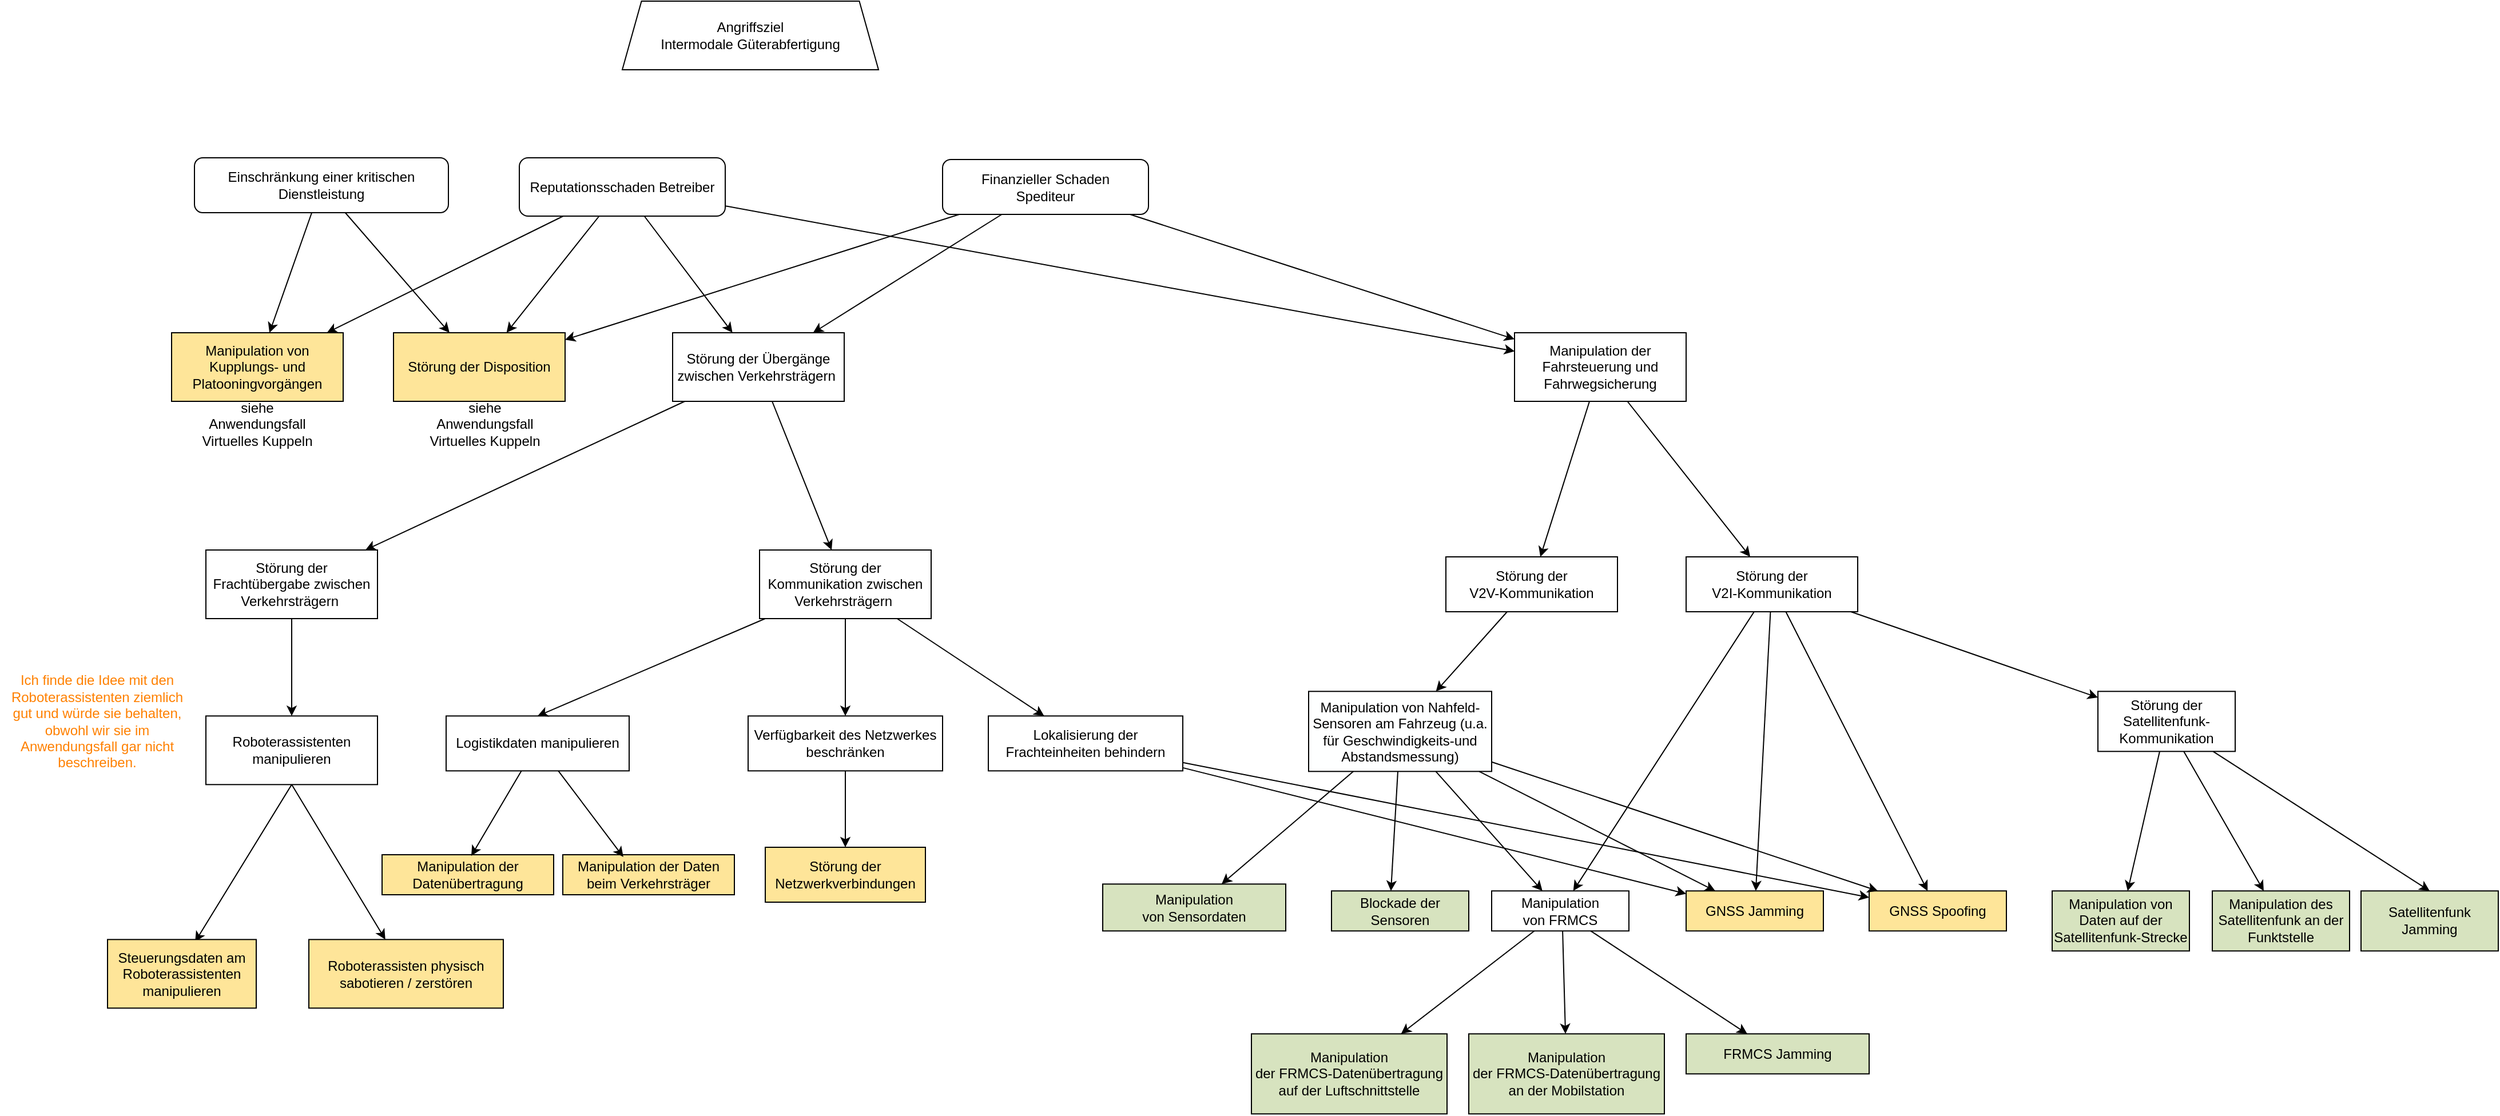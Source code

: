 <mxfile compressed="false" version="15.4.0" type="device">
  <diagram id="5mQjVeAMLh9t2EBukIg2" name="Page-1">
    <mxGraphModel dx="236" dy="816" grid="1" gridSize="10" guides="1" tooltips="1" connect="1" arrows="1" fold="1" page="1" pageScale="1" pageWidth="850" pageHeight="1100" math="0" shadow="0">
      <root>
        <mxCell id="0" />
        <mxCell id="1" parent="0" />
        <mxCell id="uPvtzUqCq0j5UhJlTc7c-1" value="Angriffsziel&#xa;Intermodale Güterabfertigung" style="whiteSpace=wrap;shape=trapezoid;size=0.075;" parent="1" vertex="1">
          <mxGeometry x="1470" y="60" width="224" height="60" as="geometry" />
        </mxCell>
        <mxCell id="uPvtzUqCq0j5UhJlTc7c-36" value="Finanzieller Schaden&#xa;Spediteur" style="verticalAlign=middle;align=center;fillColor=#FFFFFF;gradientColor=none;labelBackgroundColor=none;rounded=1;whiteSpace=wrap;" parent="1" vertex="1">
          <mxGeometry x="1750" y="198.5" width="180" height="48" as="geometry" />
        </mxCell>
        <mxCell id="23QAtZuuFXu5DVPB2mr8-3" style="rounded=0;orthogonalLoop=1;jettySize=auto;" parent="1" source="uPvtzUqCq0j5UhJlTc7c-37" target="R6WVVmCsbirwpY2aszBr-12" edge="1">
          <mxGeometry relative="1" as="geometry" />
        </mxCell>
        <mxCell id="uPvtzUqCq0j5UhJlTc7c-37" value="Reputationsschaden Betreiber" style="verticalAlign=middle;align=center;fillColor=#FFFFFF;gradientColor=none;labelBackgroundColor=none;rounded=1;whiteSpace=wrap;" parent="1" vertex="1">
          <mxGeometry x="1380" y="197" width="180" height="51" as="geometry" />
        </mxCell>
        <mxCell id="ZH2xkwuACPXZ106gGI3k-2" style="rounded=0;orthogonalLoop=1;jettySize=auto;" parent="1" source="R6WVVmCsbirwpY2aszBr-9" target="R6WVVmCsbirwpY2aszBr-12" edge="1">
          <mxGeometry relative="1" as="geometry" />
        </mxCell>
        <mxCell id="R6WVVmCsbirwpY2aszBr-9" value="Einschränkung einer kritischen Dienstleistung" style="rounded=1;whiteSpace=wrap;" parent="1" vertex="1">
          <mxGeometry x="1096" y="197" width="222" height="48" as="geometry" />
        </mxCell>
        <mxCell id="R6WVVmCsbirwpY2aszBr-12" value="Manipulation von&#xa;Kupplungs- und Platooningvorgängen" style="fillColor=#fee599;whiteSpace=wrap;" parent="1" vertex="1">
          <mxGeometry x="1076" y="350" width="150" height="60" as="geometry" />
        </mxCell>
        <mxCell id="R6WVVmCsbirwpY2aszBr-13" value="siehe Anwendungsfall Virtuelles Kuppeln" style="text;strokeColor=none;fillColor=none;align=center;verticalAlign=middle;whiteSpace=wrap;rounded=0;" parent="1" vertex="1">
          <mxGeometry x="1096" y="420" width="110" height="20" as="geometry" />
        </mxCell>
        <mxCell id="R6WVVmCsbirwpY2aszBr-15" value="Störung der Disposition" style="fillColor=#fee599;whiteSpace=wrap;" parent="1" vertex="1">
          <mxGeometry x="1270" y="350" width="150" height="60" as="geometry" />
        </mxCell>
        <mxCell id="R6WVVmCsbirwpY2aszBr-17" value="siehe Anwendungsfall Virtuelles Kuppeln" style="text;strokeColor=none;fillColor=none;align=center;verticalAlign=middle;whiteSpace=wrap;rounded=0;" parent="1" vertex="1">
          <mxGeometry x="1295" y="420" width="110" height="20" as="geometry" />
        </mxCell>
        <mxCell id="R6WVVmCsbirwpY2aszBr-18" value="Störung der Übergänge zwischen Verkehrsträgern " style="whiteSpace=wrap;" parent="1" vertex="1">
          <mxGeometry x="1514" y="350" width="150" height="60" as="geometry" />
        </mxCell>
        <mxCell id="ZH2xkwuACPXZ106gGI3k-50" value="" style="edgeStyle=none;rounded=0;orthogonalLoop=1;jettySize=auto;" parent="1" source="R6WVVmCsbirwpY2aszBr-19" target="ZH2xkwuACPXZ106gGI3k-47" edge="1">
          <mxGeometry relative="1" as="geometry" />
        </mxCell>
        <mxCell id="R6WVVmCsbirwpY2aszBr-19" value="Manipulation der Fahrsteuerung und Fahrwegsicherung" style="whiteSpace=wrap;" parent="1" vertex="1">
          <mxGeometry x="2250" y="350" width="150" height="60" as="geometry" />
        </mxCell>
        <mxCell id="23QAtZuuFXu5DVPB2mr8-6" style="edgeStyle=none;rounded=0;orthogonalLoop=1;jettySize=auto;" parent="1" source="R6WVVmCsbirwpY2aszBr-20" target="23QAtZuuFXu5DVPB2mr8-5" edge="1">
          <mxGeometry relative="1" as="geometry" />
        </mxCell>
        <mxCell id="R6WVVmCsbirwpY2aszBr-20" value="Störung der Kommunikation zwischen Verkehrsträgern " style="whiteSpace=wrap;" parent="1" vertex="1">
          <mxGeometry x="1590" y="540" width="150" height="60" as="geometry" />
        </mxCell>
        <mxCell id="23QAtZuuFXu5DVPB2mr8-4" style="edgeStyle=none;rounded=0;orthogonalLoop=1;jettySize=auto;" parent="1" source="R6WVVmCsbirwpY2aszBr-21" target="ZH2xkwuACPXZ106gGI3k-35" edge="1">
          <mxGeometry relative="1" as="geometry" />
        </mxCell>
        <mxCell id="R6WVVmCsbirwpY2aszBr-21" value="Störung der Frachtübergabe zwischen Verkehrsträgern " style="whiteSpace=wrap;" parent="1" vertex="1">
          <mxGeometry x="1106" y="540" width="150" height="60" as="geometry" />
        </mxCell>
        <mxCell id="ZH2xkwuACPXZ106gGI3k-16" value="" style="endArrow=classic;" parent="1" source="uPvtzUqCq0j5UhJlTc7c-37" target="R6WVVmCsbirwpY2aszBr-18" edge="1">
          <mxGeometry width="50" height="50" relative="1" as="geometry">
            <mxPoint x="1447" y="250" as="sourcePoint" />
            <mxPoint x="1580" y="230" as="targetPoint" />
          </mxGeometry>
        </mxCell>
        <mxCell id="ZH2xkwuACPXZ106gGI3k-17" value="" style="endArrow=classic;" parent="1" source="uPvtzUqCq0j5UhJlTc7c-37" target="R6WVVmCsbirwpY2aszBr-15" edge="1">
          <mxGeometry width="50" height="50" relative="1" as="geometry">
            <mxPoint x="1440" y="251" as="sourcePoint" />
            <mxPoint x="1490" y="201" as="targetPoint" />
          </mxGeometry>
        </mxCell>
        <mxCell id="ZH2xkwuACPXZ106gGI3k-19" value="" style="endArrow=classic;" parent="1" source="R6WVVmCsbirwpY2aszBr-9" target="R6WVVmCsbirwpY2aszBr-15" edge="1">
          <mxGeometry width="50" height="50" relative="1" as="geometry">
            <mxPoint x="1150" y="251" as="sourcePoint" />
            <mxPoint x="1200" y="201" as="targetPoint" />
            <Array as="points" />
          </mxGeometry>
        </mxCell>
        <mxCell id="ZH2xkwuACPXZ106gGI3k-20" value="" style="endArrow=classic;" parent="1" source="uPvtzUqCq0j5UhJlTc7c-36" target="R6WVVmCsbirwpY2aszBr-18" edge="1">
          <mxGeometry width="50" height="50" relative="1" as="geometry">
            <mxPoint x="1660" y="420" as="sourcePoint" />
            <mxPoint x="1710" y="370" as="targetPoint" />
          </mxGeometry>
        </mxCell>
        <mxCell id="ZH2xkwuACPXZ106gGI3k-21" value="" style="endArrow=classic;" parent="1" source="uPvtzUqCq0j5UhJlTc7c-36" target="R6WVVmCsbirwpY2aszBr-19" edge="1">
          <mxGeometry width="50" height="50" relative="1" as="geometry">
            <mxPoint x="1790" y="301" as="sourcePoint" />
            <mxPoint x="1840" y="251" as="targetPoint" />
          </mxGeometry>
        </mxCell>
        <mxCell id="ZH2xkwuACPXZ106gGI3k-25" value="" style="endArrow=classic;" parent="1" source="uPvtzUqCq0j5UhJlTc7c-37" target="R6WVVmCsbirwpY2aszBr-19" edge="1">
          <mxGeometry width="50" height="50" relative="1" as="geometry">
            <mxPoint x="1440" y="249" as="sourcePoint" />
            <mxPoint x="1490" y="199" as="targetPoint" />
          </mxGeometry>
        </mxCell>
        <mxCell id="ZH2xkwuACPXZ106gGI3k-26" value="" style="endArrow=classic;" parent="1" source="R6WVVmCsbirwpY2aszBr-18" target="R6WVVmCsbirwpY2aszBr-20" edge="1">
          <mxGeometry width="50" height="50" relative="1" as="geometry">
            <mxPoint x="1660" y="420" as="sourcePoint" />
            <mxPoint x="1710" y="370" as="targetPoint" />
          </mxGeometry>
        </mxCell>
        <mxCell id="ZH2xkwuACPXZ106gGI3k-27" value="" style="endArrow=classic;" parent="1" source="R6WVVmCsbirwpY2aszBr-18" target="R6WVVmCsbirwpY2aszBr-21" edge="1">
          <mxGeometry width="50" height="50" relative="1" as="geometry">
            <mxPoint x="1660" y="420" as="sourcePoint" />
            <mxPoint x="1710" y="370" as="targetPoint" />
          </mxGeometry>
        </mxCell>
        <mxCell id="ZH2xkwuACPXZ106gGI3k-29" value="Roboterassisten physisch sabotieren / zerstören" style="verticalAlign=middle;align=center;labelBackgroundColor=none;rounded=0;whiteSpace=wrap;fillColor=#FEE599;" parent="1" vertex="1">
          <mxGeometry x="1196" y="880.66" width="170" height="60" as="geometry" />
        </mxCell>
        <mxCell id="ZH2xkwuACPXZ106gGI3k-30" value="" style="endArrow=classic;fontColor=#FEE599;startArrow=none;startFill=0;endFill=1;entryX=0.589;entryY=0.033;entryDx=0;entryDy=0;entryPerimeter=0;exitX=0.5;exitY=1;exitDx=0;exitDy=0;" parent="1" source="ZH2xkwuACPXZ106gGI3k-35" target="ZH2xkwuACPXZ106gGI3k-33" edge="1">
          <mxGeometry width="50" height="50" relative="1" as="geometry">
            <mxPoint x="2005" y="733.16" as="sourcePoint" />
            <mxPoint x="1910" y="780.16" as="targetPoint" />
          </mxGeometry>
        </mxCell>
        <mxCell id="ZH2xkwuACPXZ106gGI3k-31" value="" style="endArrow=classic;fontColor=#FEE599;startArrow=none;startFill=0;endFill=1;exitX=0.5;exitY=1;exitDx=0;exitDy=0;" parent="1" source="ZH2xkwuACPXZ106gGI3k-35" target="ZH2xkwuACPXZ106gGI3k-29" edge="1">
          <mxGeometry width="50" height="50" relative="1" as="geometry">
            <mxPoint x="2036.775" y="711.16" as="sourcePoint" />
            <mxPoint x="2159.69" y="763.16" as="targetPoint" />
          </mxGeometry>
        </mxCell>
        <mxCell id="ZH2xkwuACPXZ106gGI3k-33" value="Steuerungsdaten am Roboterassistenten manipulieren" style="verticalAlign=middle;align=center;labelBackgroundColor=none;rounded=0;whiteSpace=wrap;fillColor=#FEE599;" parent="1" vertex="1">
          <mxGeometry x="1020" y="880.66" width="130" height="60" as="geometry" />
        </mxCell>
        <mxCell id="ZH2xkwuACPXZ106gGI3k-35" value="Roboterassistenten manipulieren" style="whiteSpace=wrap;" parent="1" vertex="1">
          <mxGeometry x="1106" y="685.16" width="150" height="60" as="geometry" />
        </mxCell>
        <mxCell id="ZH2xkwuACPXZ106gGI3k-37" value="" style="endArrow=classic;" parent="1" source="uPvtzUqCq0j5UhJlTc7c-36" target="R6WVVmCsbirwpY2aszBr-15" edge="1">
          <mxGeometry width="50" height="50" relative="1" as="geometry">
            <mxPoint x="1790" y="248" as="sourcePoint" />
            <mxPoint x="1369" y="346" as="targetPoint" />
          </mxGeometry>
        </mxCell>
        <mxCell id="ZH2xkwuACPXZ106gGI3k-40" value="Manipulation von Nahfeld-Sensoren am Fahrzeug (u.a. für Geschwindigkeits-und Abstandsmessung)" style="verticalAlign=middle;align=center;gradientColor=none;labelBackgroundColor=none;rounded=0;whiteSpace=wrap;fillColor=#FEFFFF;" parent="1" vertex="1">
          <mxGeometry x="2070" y="663.66" width="160" height="70" as="geometry" />
        </mxCell>
        <mxCell id="ZH2xkwuACPXZ106gGI3k-41" value="Manipulation&#xa;von Sensordaten" style="verticalAlign=middle;align=center;gradientColor=none;labelBackgroundColor=none;rounded=0;whiteSpace=wrap;fillColor=#D7E3BF;" parent="1" vertex="1">
          <mxGeometry x="1890" y="832.16" width="160" height="41" as="geometry" />
        </mxCell>
        <mxCell id="ZH2xkwuACPXZ106gGI3k-42" value="Blockade der&#xa;Sensoren" style="verticalAlign=middle;align=center;gradientColor=none;labelBackgroundColor=none;rounded=0;whiteSpace=wrap;fillColor=#D7E3BF;" parent="1" vertex="1">
          <mxGeometry x="2090" y="838.16" width="120" height="35" as="geometry" />
        </mxCell>
        <mxCell id="ZH2xkwuACPXZ106gGI3k-44" value="" style="endArrow=classic;" parent="1" source="ZH2xkwuACPXZ106gGI3k-40" target="ZH2xkwuACPXZ106gGI3k-41" edge="1">
          <mxGeometry width="50" height="50" relative="1" as="geometry">
            <mxPoint x="1990" y="633.16" as="sourcePoint" />
            <mxPoint x="2040" y="583.16" as="targetPoint" />
          </mxGeometry>
        </mxCell>
        <mxCell id="ZH2xkwuACPXZ106gGI3k-46" value="" style="endArrow=classic;entryX=0.433;entryY=0;entryDx=0;entryDy=0;entryPerimeter=0;" parent="1" source="ZH2xkwuACPXZ106gGI3k-40" target="ZH2xkwuACPXZ106gGI3k-42" edge="1">
          <mxGeometry width="50" height="50" relative="1" as="geometry">
            <mxPoint x="1997" y="613.16" as="sourcePoint" />
            <mxPoint x="2090" y="693.16" as="targetPoint" />
          </mxGeometry>
        </mxCell>
        <mxCell id="ZH2xkwuACPXZ106gGI3k-47" value="Störung der&#xa;V2V-Kommunikation" style="verticalAlign=middle;align=center;fillColor=#FFFFFF;gradientColor=none;labelBackgroundColor=none;rounded=0;whiteSpace=wrap;" parent="1" vertex="1">
          <mxGeometry x="2190" y="546" width="150" height="48" as="geometry" />
        </mxCell>
        <mxCell id="ZH2xkwuACPXZ106gGI3k-51" value="" style="endArrow=classic;" parent="1" source="ZH2xkwuACPXZ106gGI3k-47" target="ZH2xkwuACPXZ106gGI3k-40" edge="1">
          <mxGeometry width="50" height="50" relative="1" as="geometry">
            <mxPoint x="2240.247" y="611.16" as="sourcePoint" />
            <mxPoint x="2080" y="563.16" as="targetPoint" />
          </mxGeometry>
        </mxCell>
        <mxCell id="ZH2xkwuACPXZ106gGI3k-52" value="GNSS Jamming" style="verticalAlign=middle;align=center;fillColor=#fee599;gradientColor=none;labelBackgroundColor=none;rounded=0;whiteSpace=wrap;" parent="1" vertex="1">
          <mxGeometry x="2400" y="838.16" width="120" height="35" as="geometry" />
        </mxCell>
        <mxCell id="ZH2xkwuACPXZ106gGI3k-53" value="GNSS Spoofing" style="verticalAlign=middle;align=center;fillColor=#fee599;gradientColor=none;labelBackgroundColor=none;rounded=0;whiteSpace=wrap;" parent="1" vertex="1">
          <mxGeometry x="2560" y="838.16" width="120" height="35" as="geometry" />
        </mxCell>
        <mxCell id="ZH2xkwuACPXZ106gGI3k-54" value="" style="endArrow=classic;" parent="1" source="ZH2xkwuACPXZ106gGI3k-40" target="ZH2xkwuACPXZ106gGI3k-52" edge="1">
          <mxGeometry width="50" height="50" relative="1" as="geometry">
            <mxPoint x="2040" y="733.16" as="sourcePoint" />
            <mxPoint x="2090" y="683.16" as="targetPoint" />
          </mxGeometry>
        </mxCell>
        <mxCell id="ZH2xkwuACPXZ106gGI3k-55" value="" style="endArrow=classic;" parent="1" source="ZH2xkwuACPXZ106gGI3k-40" target="ZH2xkwuACPXZ106gGI3k-53" edge="1">
          <mxGeometry width="50" height="50" relative="1" as="geometry">
            <mxPoint x="2060" y="733.16" as="sourcePoint" />
            <mxPoint x="2110" y="683.16" as="targetPoint" />
          </mxGeometry>
        </mxCell>
        <mxCell id="ZH2xkwuACPXZ106gGI3k-56" value="Störung der&#xa;V2I-Kommunikation" style="verticalAlign=middle;align=center;fillColor=#FFFFFF;gradientColor=none;labelBackgroundColor=none;rounded=0;whiteSpace=wrap;" parent="1" vertex="1">
          <mxGeometry x="2400" y="546" width="150" height="48" as="geometry" />
        </mxCell>
        <mxCell id="ZH2xkwuACPXZ106gGI3k-57" value="" style="endArrow=classic;" parent="1" source="R6WVVmCsbirwpY2aszBr-19" target="ZH2xkwuACPXZ106gGI3k-56" edge="1">
          <mxGeometry width="50" height="50" relative="1" as="geometry">
            <mxPoint x="2035" y="403" as="sourcePoint" />
            <mxPoint x="2090" y="350" as="targetPoint" />
          </mxGeometry>
        </mxCell>
        <mxCell id="NPFuKhv-xPipO6x-4qv1-2" style="rounded=0;orthogonalLoop=1;jettySize=auto;" parent="1" source="ZH2xkwuACPXZ106gGI3k-58" target="NPFuKhv-xPipO6x-4qv1-1" edge="1">
          <mxGeometry relative="1" as="geometry" />
        </mxCell>
        <mxCell id="ZH2xkwuACPXZ106gGI3k-58" value="Manipulation&#xa;von FRMCS" style="verticalAlign=middle;align=center;gradientColor=none;labelBackgroundColor=none;rounded=0;whiteSpace=wrap;fillColor=#FFFFFF;" parent="1" vertex="1">
          <mxGeometry x="2230" y="838.16" width="120" height="35" as="geometry" />
        </mxCell>
        <mxCell id="ZH2xkwuACPXZ106gGI3k-61" value="" style="endArrow=classic;" parent="1" source="ZH2xkwuACPXZ106gGI3k-56" target="ZH2xkwuACPXZ106gGI3k-52" edge="1">
          <mxGeometry width="50" height="50" relative="1" as="geometry">
            <mxPoint x="2459.358" y="611.16" as="sourcePoint" />
            <mxPoint x="2290" y="833.16" as="targetPoint" />
          </mxGeometry>
        </mxCell>
        <mxCell id="ZH2xkwuACPXZ106gGI3k-62" value="" style="endArrow=classic;" parent="1" source="ZH2xkwuACPXZ106gGI3k-56" target="ZH2xkwuACPXZ106gGI3k-53" edge="1">
          <mxGeometry width="50" height="50" relative="1" as="geometry">
            <mxPoint x="2473.659" y="611.16" as="sourcePoint" />
            <mxPoint x="2390" y="593.16" as="targetPoint" />
          </mxGeometry>
        </mxCell>
        <mxCell id="ZH2xkwuACPXZ106gGI3k-63" value="" style="endArrow=classic;" parent="1" source="ZH2xkwuACPXZ106gGI3k-40" target="ZH2xkwuACPXZ106gGI3k-58" edge="1">
          <mxGeometry width="50" height="50" relative="1" as="geometry">
            <mxPoint x="2040" y="733.16" as="sourcePoint" />
            <mxPoint x="2390" y="593.16" as="targetPoint" />
          </mxGeometry>
        </mxCell>
        <mxCell id="NAQ2Gekegl35qWDSiIZY-1" value="" style="endArrow=classic;" parent="1" source="ZH2xkwuACPXZ106gGI3k-56" target="ZH2xkwuACPXZ106gGI3k-58" edge="1">
          <mxGeometry width="50" height="50" relative="1" as="geometry">
            <mxPoint x="2250" y="558" as="sourcePoint" />
            <mxPoint x="2700" y="740" as="targetPoint" />
          </mxGeometry>
        </mxCell>
        <mxCell id="NAQ2Gekegl35qWDSiIZY-2" value="FRMCS Jamming" style="verticalAlign=middle;align=center;gradientColor=none;labelBackgroundColor=none;rounded=0;whiteSpace=wrap;fillColor=#D7E3BF;" parent="1" vertex="1">
          <mxGeometry x="2400" y="963.16" width="160" height="35" as="geometry" />
        </mxCell>
        <mxCell id="NAQ2Gekegl35qWDSiIZY-3" value="Manipulation&#xa;der FRMCS-Datenübertragung an der Mobilstation" style="verticalAlign=middle;align=center;gradientColor=none;labelBackgroundColor=none;rounded=0;whiteSpace=wrap;fillColor=#D7E3BF;" parent="1" vertex="1">
          <mxGeometry x="2210" y="963.16" width="171" height="70" as="geometry" />
        </mxCell>
        <mxCell id="NAQ2Gekegl35qWDSiIZY-4" value="" style="endArrow=classic;" parent="1" source="ZH2xkwuACPXZ106gGI3k-58" target="NAQ2Gekegl35qWDSiIZY-2" edge="1">
          <mxGeometry width="50" height="50" relative="1" as="geometry">
            <mxPoint x="2710" y="823.16" as="sourcePoint" />
            <mxPoint x="2830" y="853.16" as="targetPoint" />
          </mxGeometry>
        </mxCell>
        <mxCell id="NAQ2Gekegl35qWDSiIZY-5" value="" style="endArrow=classic;exitX=0.517;exitY=1;exitDx=0;exitDy=0;exitPerimeter=0;" parent="1" source="ZH2xkwuACPXZ106gGI3k-58" target="NAQ2Gekegl35qWDSiIZY-3" edge="1">
          <mxGeometry width="50" height="50" relative="1" as="geometry">
            <mxPoint x="2690" y="823.16" as="sourcePoint" />
            <mxPoint x="2740" y="773.16" as="targetPoint" />
          </mxGeometry>
        </mxCell>
        <mxCell id="23QAtZuuFXu5DVPB2mr8-10" style="edgeStyle=none;rounded=0;orthogonalLoop=1;jettySize=auto;" parent="1" source="NAQ2Gekegl35qWDSiIZY-6" target="23QAtZuuFXu5DVPB2mr8-9" edge="1">
          <mxGeometry relative="1" as="geometry" />
        </mxCell>
        <mxCell id="NAQ2Gekegl35qWDSiIZY-6" value="Störung der Satellitenfunk-Kommunikation" style="whiteSpace=wrap;rounded=0;fillColor=#FFFFFF;" parent="1" vertex="1">
          <mxGeometry x="2760" y="663.66" width="120" height="52.5" as="geometry" />
        </mxCell>
        <mxCell id="NAQ2Gekegl35qWDSiIZY-7" value="" style="endArrow=classic;" parent="1" source="ZH2xkwuACPXZ106gGI3k-56" target="NAQ2Gekegl35qWDSiIZY-6" edge="1">
          <mxGeometry width="50" height="50" relative="1" as="geometry">
            <mxPoint x="2550" y="610.001" as="sourcePoint" />
            <mxPoint x="2410" y="593.16" as="targetPoint" />
          </mxGeometry>
        </mxCell>
        <mxCell id="NAQ2Gekegl35qWDSiIZY-8" value="Manipulation von Daten auf der Satellitenfunk-Strecke" style="whiteSpace=wrap;rounded=0;fillColor=#D7E3BF;" parent="1" vertex="1">
          <mxGeometry x="2720" y="838.16" width="120" height="52.5" as="geometry" />
        </mxCell>
        <mxCell id="NAQ2Gekegl35qWDSiIZY-9" value="Satellitenfunk Jamming" style="whiteSpace=wrap;rounded=0;fillColor=#D7E3BF;" parent="1" vertex="1">
          <mxGeometry x="2990" y="838.16" width="120" height="52.5" as="geometry" />
        </mxCell>
        <mxCell id="NAQ2Gekegl35qWDSiIZY-10" value="" style="endArrow=classic;" parent="1" source="NAQ2Gekegl35qWDSiIZY-6" target="NAQ2Gekegl35qWDSiIZY-8" edge="1">
          <mxGeometry width="50" height="50" relative="1" as="geometry">
            <mxPoint x="2360" y="663.16" as="sourcePoint" />
            <mxPoint x="2720" y="711.16" as="targetPoint" />
          </mxGeometry>
        </mxCell>
        <mxCell id="NAQ2Gekegl35qWDSiIZY-12" value="" style="endArrow=classic;entryX=0.5;entryY=0;entryDx=0;entryDy=0;" parent="1" source="NAQ2Gekegl35qWDSiIZY-6" target="NAQ2Gekegl35qWDSiIZY-9" edge="1">
          <mxGeometry width="50" height="50" relative="1" as="geometry">
            <mxPoint x="2750" y="723.16" as="sourcePoint" />
            <mxPoint x="2800" y="673.16" as="targetPoint" />
          </mxGeometry>
        </mxCell>
        <mxCell id="NAQ2Gekegl35qWDSiIZY-13" value="Verfügbarkeit des Netzwerkes beschränken" style="verticalAlign=middle;align=center;fillColor=#FFFFFF;gradientColor=none;labelBackgroundColor=none;rounded=0;whiteSpace=wrap;" parent="1" vertex="1">
          <mxGeometry x="1580" y="685.16" width="170" height="48" as="geometry" />
        </mxCell>
        <mxCell id="NAQ2Gekegl35qWDSiIZY-14" value="" style="endArrow=classic;entryX=0.5;entryY=0;entryDx=0;entryDy=0;" parent="1" source="R6WVVmCsbirwpY2aszBr-20" target="NAQ2Gekegl35qWDSiIZY-13" edge="1">
          <mxGeometry width="50" height="50" relative="1" as="geometry">
            <mxPoint x="1539" y="653.16" as="sourcePoint" />
            <mxPoint x="1660" y="683.16" as="targetPoint" />
          </mxGeometry>
        </mxCell>
        <mxCell id="NAQ2Gekegl35qWDSiIZY-15" value="Störung der&#xa;Netzwerkverbindungen" style="verticalAlign=middle;align=center;gradientColor=none;labelBackgroundColor=none;rounded=0;whiteSpace=wrap;fillColor=#FEE599;" parent="1" vertex="1">
          <mxGeometry x="1595" y="800" width="140" height="48" as="geometry" />
        </mxCell>
        <mxCell id="NAQ2Gekegl35qWDSiIZY-16" value="" style="endArrow=classic;" parent="1" source="NAQ2Gekegl35qWDSiIZY-13" target="NAQ2Gekegl35qWDSiIZY-15" edge="1">
          <mxGeometry width="50" height="50" relative="1" as="geometry">
            <mxPoint x="1960" y="673.16" as="sourcePoint" />
            <mxPoint x="2010" y="623.16" as="targetPoint" />
          </mxGeometry>
        </mxCell>
        <mxCell id="NAQ2Gekegl35qWDSiIZY-17" value="Logistikdaten manipulieren" style="verticalAlign=middle;align=center;fillColor=#FFFFFF;gradientColor=none;labelBackgroundColor=none;rounded=0;whiteSpace=wrap;" parent="1" vertex="1">
          <mxGeometry x="1316" y="685.16" width="160" height="48" as="geometry" />
        </mxCell>
        <mxCell id="NAQ2Gekegl35qWDSiIZY-18" value="" style="endArrow=classic;entryX=0.5;entryY=0;entryDx=0;entryDy=0;" parent="1" source="R6WVVmCsbirwpY2aszBr-20" target="NAQ2Gekegl35qWDSiIZY-17" edge="1">
          <mxGeometry width="50" height="50" relative="1" as="geometry">
            <mxPoint x="1539" y="653.16" as="sourcePoint" />
            <mxPoint x="1770" y="623.16" as="targetPoint" />
          </mxGeometry>
        </mxCell>
        <mxCell id="NAQ2Gekegl35qWDSiIZY-19" value="Manipulation der Datenübertragung" style="verticalAlign=middle;align=center;fillColor=#fee599;gradientColor=none;labelBackgroundColor=none;rounded=0;whiteSpace=wrap;" parent="1" vertex="1">
          <mxGeometry x="1260" y="806.5" width="150" height="35" as="geometry" />
        </mxCell>
        <mxCell id="NAQ2Gekegl35qWDSiIZY-20" value="" style="endArrow=classic;entryX=0.52;entryY=0.029;entryDx=0;entryDy=0;entryPerimeter=0;" parent="1" source="NAQ2Gekegl35qWDSiIZY-17" target="NAQ2Gekegl35qWDSiIZY-19" edge="1">
          <mxGeometry width="50" height="50" relative="1" as="geometry">
            <mxPoint x="1410" y="734.16" as="sourcePoint" />
            <mxPoint x="1760" y="633.16" as="targetPoint" />
          </mxGeometry>
        </mxCell>
        <mxCell id="NAQ2Gekegl35qWDSiIZY-21" value="Manipulation der Daten beim Verkehrsträger" style="verticalAlign=middle;align=center;fillColor=#fee599;gradientColor=none;labelBackgroundColor=none;rounded=0;whiteSpace=wrap;" parent="1" vertex="1">
          <mxGeometry x="1418" y="806.5" width="150" height="35" as="geometry" />
        </mxCell>
        <mxCell id="NAQ2Gekegl35qWDSiIZY-22" value="" style="endArrow=classic;entryX=0.353;entryY=0.057;entryDx=0;entryDy=0;entryPerimeter=0;" parent="1" source="NAQ2Gekegl35qWDSiIZY-17" target="NAQ2Gekegl35qWDSiIZY-21" edge="1">
          <mxGeometry width="50" height="50" relative="1" as="geometry">
            <mxPoint x="1410" y="733.16" as="sourcePoint" />
            <mxPoint x="1760" y="633.16" as="targetPoint" />
          </mxGeometry>
        </mxCell>
        <mxCell id="NPFuKhv-xPipO6x-4qv1-1" value="Manipulation&#xa;der FRMCS-Datenübertragung auf der Luftschnittstelle" style="verticalAlign=middle;align=center;gradientColor=none;labelBackgroundColor=none;rounded=0;whiteSpace=wrap;fillColor=#D7E3BF;" parent="1" vertex="1">
          <mxGeometry x="2020" y="963.16" width="171" height="70" as="geometry" />
        </mxCell>
        <mxCell id="23QAtZuuFXu5DVPB2mr8-7" style="edgeStyle=none;rounded=0;orthogonalLoop=1;jettySize=auto;" parent="1" source="23QAtZuuFXu5DVPB2mr8-5" target="ZH2xkwuACPXZ106gGI3k-52" edge="1">
          <mxGeometry relative="1" as="geometry" />
        </mxCell>
        <mxCell id="23QAtZuuFXu5DVPB2mr8-8" style="edgeStyle=none;rounded=0;orthogonalLoop=1;jettySize=auto;" parent="1" source="23QAtZuuFXu5DVPB2mr8-5" target="ZH2xkwuACPXZ106gGI3k-53" edge="1">
          <mxGeometry relative="1" as="geometry" />
        </mxCell>
        <mxCell id="23QAtZuuFXu5DVPB2mr8-5" value="Lokalisierung der Frachteinheiten behindern" style="verticalAlign=middle;align=center;fillColor=#FFFFFF;gradientColor=none;labelBackgroundColor=none;rounded=0;whiteSpace=wrap;" parent="1" vertex="1">
          <mxGeometry x="1790" y="685.16" width="170" height="48" as="geometry" />
        </mxCell>
        <mxCell id="23QAtZuuFXu5DVPB2mr8-9" value="Manipulation des Satellitenfunk an der Funktstelle" style="whiteSpace=wrap;rounded=0;fillColor=#D7E3BF;" parent="1" vertex="1">
          <mxGeometry x="2860" y="838.16" width="120" height="52.5" as="geometry" />
        </mxCell>
        <mxCell id="23QAtZuuFXu5DVPB2mr8-15" value="Ich finde die Idee mit den Roboterassistenten ziemlich gut und würde sie behalten, obwohl wir sie im Anwendungsfall gar nicht beschreiben." style="text;align=center;verticalAlign=middle;whiteSpace=wrap;rounded=0;fontColor=#FF8000;" parent="1" vertex="1">
          <mxGeometry x="926" y="626.74" width="170" height="126.34" as="geometry" />
        </mxCell>
      </root>
    </mxGraphModel>
  </diagram>
</mxfile>
